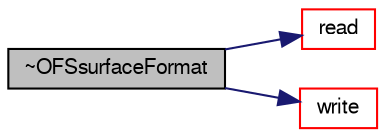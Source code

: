 digraph "~OFSsurfaceFormat"
{
  bgcolor="transparent";
  edge [fontname="FreeSans",fontsize="10",labelfontname="FreeSans",labelfontsize="10"];
  node [fontname="FreeSans",fontsize="10",shape=record];
  rankdir="LR";
  Node52 [label="~OFSsurfaceFormat",height=0.2,width=0.4,color="black", fillcolor="grey75", style="filled", fontcolor="black"];
  Node52 -> Node53 [color="midnightblue",fontsize="10",style="solid",fontname="FreeSans"];
  Node53 [label="read",height=0.2,width=0.4,color="red",URL="$a29618.html#a64070e8538f54d2d3e9c277cc853137f",tooltip="Read surface mesh components. "];
  Node52 -> Node103 [color="midnightblue",fontsize="10",style="solid",fontname="FreeSans"];
  Node103 [label="write",height=0.2,width=0.4,color="red",URL="$a29618.html#a2a1e1394d9dd8932b738248c123a267f",tooltip="Write surface mesh components by proxy. "];
}
